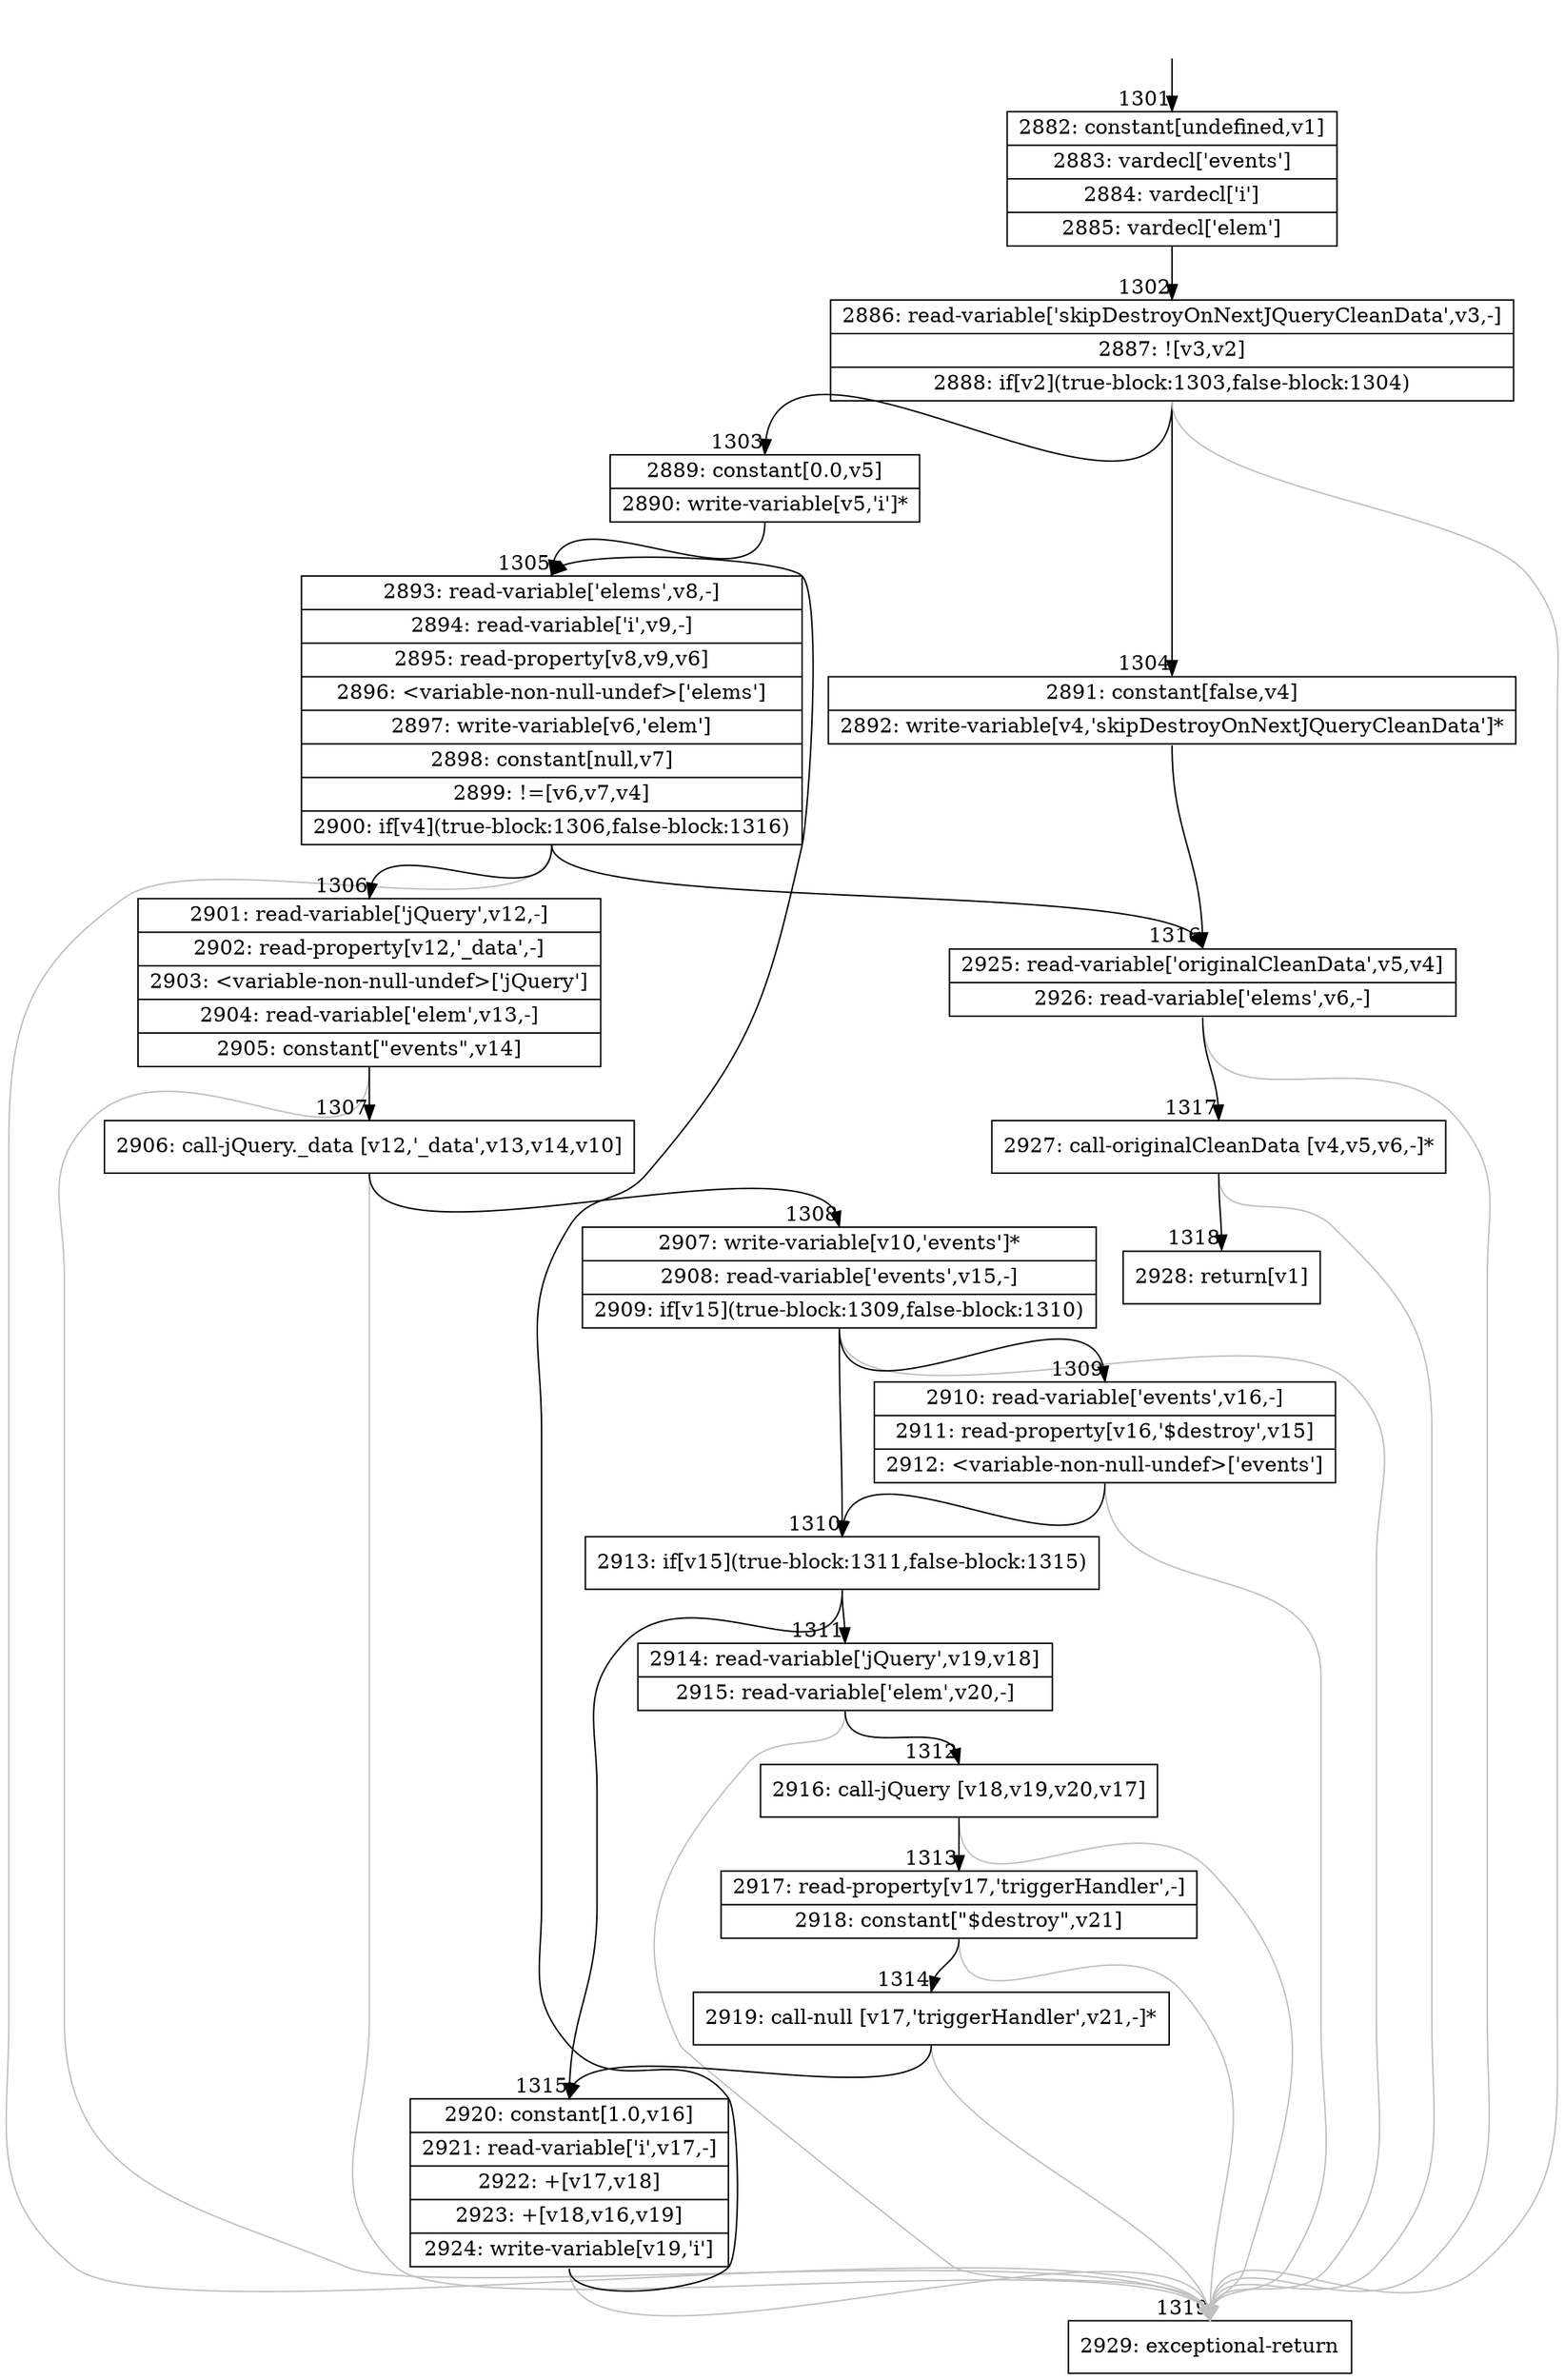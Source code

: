 digraph {
rankdir="TD"
BB_entry96[shape=none,label=""];
BB_entry96 -> BB1301 [tailport=s, headport=n, headlabel="    1301"]
BB1301 [shape=record label="{2882: constant[undefined,v1]|2883: vardecl['events']|2884: vardecl['i']|2885: vardecl['elem']}" ] 
BB1301 -> BB1302 [tailport=s, headport=n, headlabel="      1302"]
BB1302 [shape=record label="{2886: read-variable['skipDestroyOnNextJQueryCleanData',v3,-]|2887: ![v3,v2]|2888: if[v2](true-block:1303,false-block:1304)}" ] 
BB1302 -> BB1303 [tailport=s, headport=n, headlabel="      1303"]
BB1302 -> BB1304 [tailport=s, headport=n, headlabel="      1304"]
BB1302 -> BB1319 [tailport=s, headport=n, color=gray, headlabel="      1319"]
BB1303 [shape=record label="{2889: constant[0.0,v5]|2890: write-variable[v5,'i']*}" ] 
BB1303 -> BB1305 [tailport=s, headport=n, headlabel="      1305"]
BB1304 [shape=record label="{2891: constant[false,v4]|2892: write-variable[v4,'skipDestroyOnNextJQueryCleanData']*}" ] 
BB1304 -> BB1316 [tailport=s, headport=n, headlabel="      1316"]
BB1305 [shape=record label="{2893: read-variable['elems',v8,-]|2894: read-variable['i',v9,-]|2895: read-property[v8,v9,v6]|2896: \<variable-non-null-undef\>['elems']|2897: write-variable[v6,'elem']|2898: constant[null,v7]|2899: !=[v6,v7,v4]|2900: if[v4](true-block:1306,false-block:1316)}" ] 
BB1305 -> BB1306 [tailport=s, headport=n, headlabel="      1306"]
BB1305 -> BB1316 [tailport=s, headport=n]
BB1305 -> BB1319 [tailport=s, headport=n, color=gray]
BB1306 [shape=record label="{2901: read-variable['jQuery',v12,-]|2902: read-property[v12,'_data',-]|2903: \<variable-non-null-undef\>['jQuery']|2904: read-variable['elem',v13,-]|2905: constant[\"events\",v14]}" ] 
BB1306 -> BB1307 [tailport=s, headport=n, headlabel="      1307"]
BB1306 -> BB1319 [tailport=s, headport=n, color=gray]
BB1307 [shape=record label="{2906: call-jQuery._data [v12,'_data',v13,v14,v10]}" ] 
BB1307 -> BB1308 [tailport=s, headport=n, headlabel="      1308"]
BB1307 -> BB1319 [tailport=s, headport=n, color=gray]
BB1308 [shape=record label="{2907: write-variable[v10,'events']*|2908: read-variable['events',v15,-]|2909: if[v15](true-block:1309,false-block:1310)}" ] 
BB1308 -> BB1310 [tailport=s, headport=n, headlabel="      1310"]
BB1308 -> BB1309 [tailport=s, headport=n, headlabel="      1309"]
BB1308 -> BB1319 [tailport=s, headport=n, color=gray]
BB1309 [shape=record label="{2910: read-variable['events',v16,-]|2911: read-property[v16,'$destroy',v15]|2912: \<variable-non-null-undef\>['events']}" ] 
BB1309 -> BB1310 [tailport=s, headport=n]
BB1309 -> BB1319 [tailport=s, headport=n, color=gray]
BB1310 [shape=record label="{2913: if[v15](true-block:1311,false-block:1315)}" ] 
BB1310 -> BB1311 [tailport=s, headport=n, headlabel="      1311"]
BB1310 -> BB1315 [tailport=s, headport=n, headlabel="      1315"]
BB1311 [shape=record label="{2914: read-variable['jQuery',v19,v18]|2915: read-variable['elem',v20,-]}" ] 
BB1311 -> BB1312 [tailport=s, headport=n, headlabel="      1312"]
BB1311 -> BB1319 [tailport=s, headport=n, color=gray]
BB1312 [shape=record label="{2916: call-jQuery [v18,v19,v20,v17]}" ] 
BB1312 -> BB1313 [tailport=s, headport=n, headlabel="      1313"]
BB1312 -> BB1319 [tailport=s, headport=n, color=gray]
BB1313 [shape=record label="{2917: read-property[v17,'triggerHandler',-]|2918: constant[\"$destroy\",v21]}" ] 
BB1313 -> BB1314 [tailport=s, headport=n, headlabel="      1314"]
BB1313 -> BB1319 [tailport=s, headport=n, color=gray]
BB1314 [shape=record label="{2919: call-null [v17,'triggerHandler',v21,-]*}" ] 
BB1314 -> BB1315 [tailport=s, headport=n]
BB1314 -> BB1319 [tailport=s, headport=n, color=gray]
BB1315 [shape=record label="{2920: constant[1.0,v16]|2921: read-variable['i',v17,-]|2922: +[v17,v18]|2923: +[v18,v16,v19]|2924: write-variable[v19,'i']}" ] 
BB1315 -> BB1305 [tailport=s, headport=n]
BB1315 -> BB1319 [tailport=s, headport=n, color=gray]
BB1316 [shape=record label="{2925: read-variable['originalCleanData',v5,v4]|2926: read-variable['elems',v6,-]}" ] 
BB1316 -> BB1317 [tailport=s, headport=n, headlabel="      1317"]
BB1316 -> BB1319 [tailport=s, headport=n, color=gray]
BB1317 [shape=record label="{2927: call-originalCleanData [v4,v5,v6,-]*}" ] 
BB1317 -> BB1318 [tailport=s, headport=n, headlabel="      1318"]
BB1317 -> BB1319 [tailport=s, headport=n, color=gray]
BB1318 [shape=record label="{2928: return[v1]}" ] 
BB1319 [shape=record label="{2929: exceptional-return}" ] 
//#$~ 1753
}
